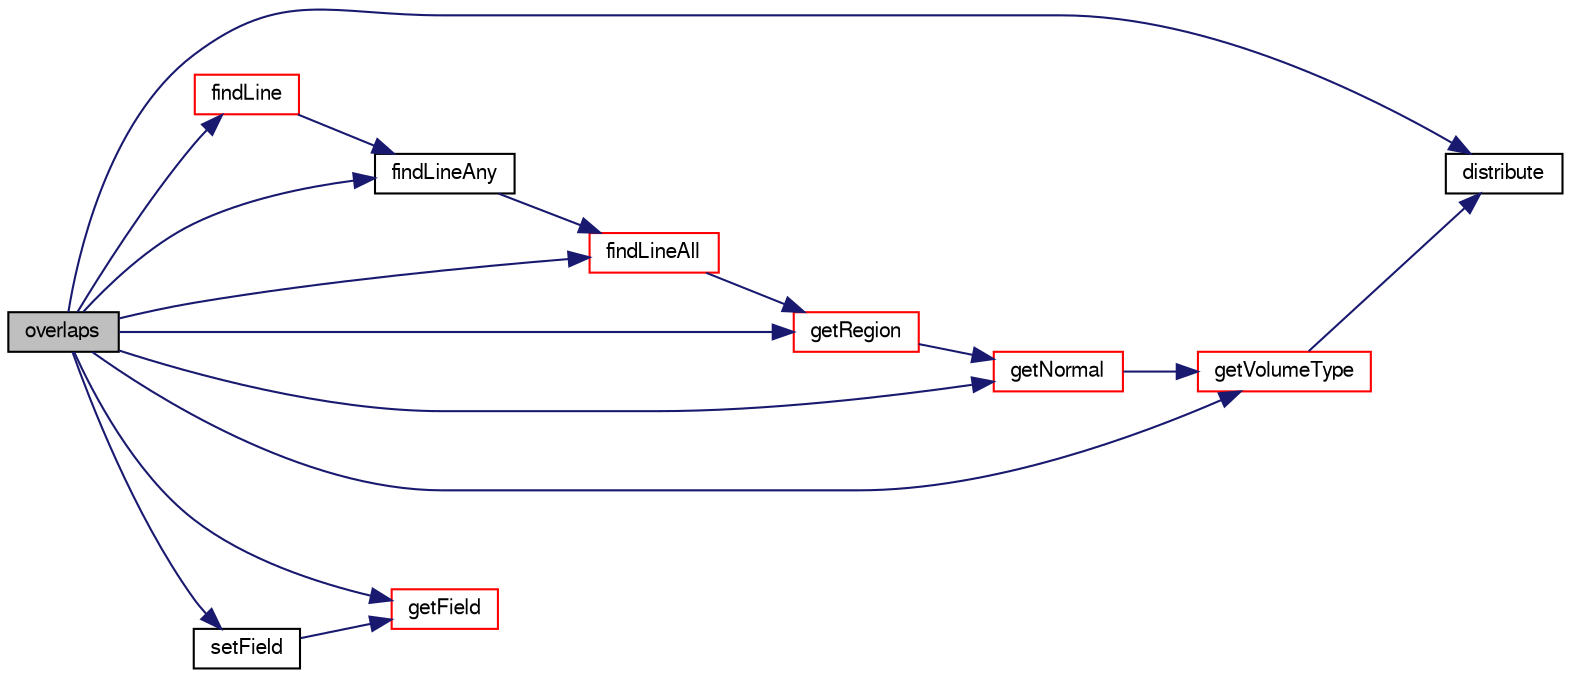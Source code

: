 digraph "overlaps"
{
  bgcolor="transparent";
  edge [fontname="FreeSans",fontsize="10",labelfontname="FreeSans",labelfontsize="10"];
  node [fontname="FreeSans",fontsize="10",shape=record];
  rankdir="LR";
  Node381 [label="overlaps",height=0.2,width=0.4,color="black", fillcolor="grey75", style="filled", fontcolor="black"];
  Node381 -> Node382 [color="midnightblue",fontsize="10",style="solid",fontname="FreeSans"];
  Node382 [label="distribute",height=0.2,width=0.4,color="black",URL="$a25242.html#a30b981a389a43e4853d4dec45e4e5edb",tooltip="Set bounds of surface. Bounds currently set as list of. "];
  Node381 -> Node383 [color="midnightblue",fontsize="10",style="solid",fontname="FreeSans"];
  Node383 [label="findLine",height=0.2,width=0.4,color="red",URL="$a25242.html#a2a363a8584a3ae8109cce2aaf6436e3f",tooltip="Find first intersection on segment from start to end. "];
  Node383 -> Node433 [color="midnightblue",fontsize="10",style="solid",fontname="FreeSans"];
  Node433 [label="findLineAny",height=0.2,width=0.4,color="black",URL="$a25242.html#a3cb961eda9c4705631ac1b5b1ca29b97",tooltip="Return any intersection on segment from start to end. "];
  Node433 -> Node434 [color="midnightblue",fontsize="10",style="solid",fontname="FreeSans"];
  Node434 [label="findLineAll",height=0.2,width=0.4,color="red",URL="$a25242.html#a32c00098bc496f0cc93bf1aebc19ee49",tooltip="Get all intersections in order from start to end. "];
  Node434 -> Node436 [color="midnightblue",fontsize="10",style="solid",fontname="FreeSans"];
  Node436 [label="getRegion",height=0.2,width=0.4,color="red",URL="$a25242.html#ab2bcdcc4dd1bdb5a9e1d1025292bdf24",tooltip="From a set of points and indices get the region. "];
  Node436 -> Node437 [color="midnightblue",fontsize="10",style="solid",fontname="FreeSans"];
  Node437 [label="getNormal",height=0.2,width=0.4,color="red",URL="$a25242.html#aa9abdb9ffe5f3cb1c2992ccb3bcc9e48",tooltip="From a set of points and indices get the normal. "];
  Node437 -> Node438 [color="midnightblue",fontsize="10",style="solid",fontname="FreeSans"];
  Node438 [label="getVolumeType",height=0.2,width=0.4,color="red",URL="$a25242.html#a1d3ba31549036f01425643d189858d2a",tooltip="Determine type (inside/outside/mixed) for point. unknown if. "];
  Node438 -> Node382 [color="midnightblue",fontsize="10",style="solid",fontname="FreeSans"];
  Node381 -> Node434 [color="midnightblue",fontsize="10",style="solid",fontname="FreeSans"];
  Node381 -> Node433 [color="midnightblue",fontsize="10",style="solid",fontname="FreeSans"];
  Node381 -> Node443 [color="midnightblue",fontsize="10",style="solid",fontname="FreeSans"];
  Node443 [label="getField",height=0.2,width=0.4,color="red",URL="$a25242.html#a8fd35269fdaf69e729c001cdb7846051",tooltip="WIP. From a set of hits (points and. "];
  Node381 -> Node437 [color="midnightblue",fontsize="10",style="solid",fontname="FreeSans"];
  Node381 -> Node436 [color="midnightblue",fontsize="10",style="solid",fontname="FreeSans"];
  Node381 -> Node438 [color="midnightblue",fontsize="10",style="solid",fontname="FreeSans"];
  Node381 -> Node444 [color="midnightblue",fontsize="10",style="solid",fontname="FreeSans"];
  Node444 [label="setField",height=0.2,width=0.4,color="black",URL="$a25242.html#a80d088717fbf31bc3851678ab4071cca",tooltip="WIP. Store element-wise field. "];
  Node444 -> Node443 [color="midnightblue",fontsize="10",style="solid",fontname="FreeSans"];
}
